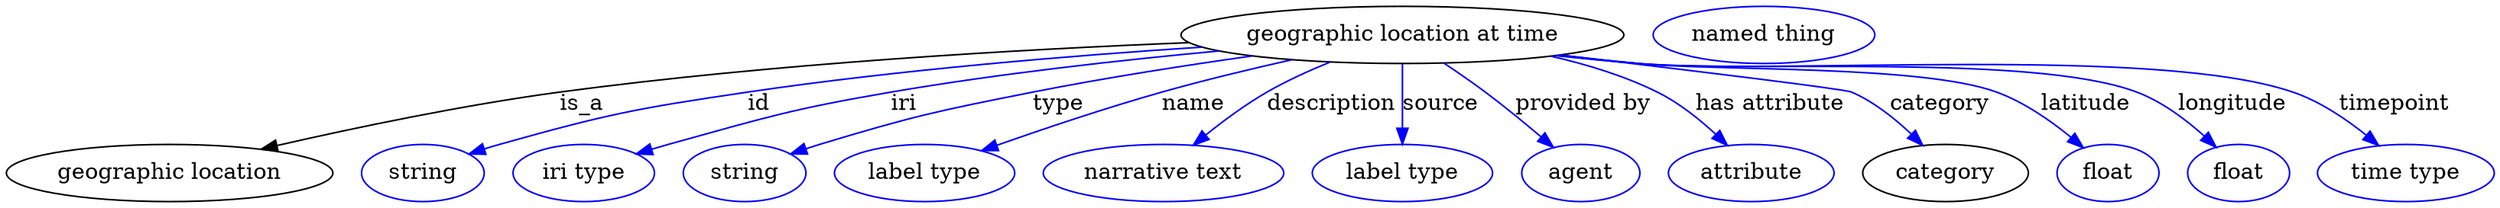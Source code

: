 digraph {
	graph [bb="0,0,1561.9,123"];
	node [label="\N"];
	"geographic location at time"	 [height=0.5,
		label="geographic location at time",
		pos="876.69,105",
		width=3.8635];
	"geographic location"	 [height=0.5,
		pos="102.69,18",
		width=2.8525];
	"geographic location at time" -> "geographic location"	 [label=is_a,
		lp="362.69,61.5",
		pos="e,162.45,32.772 741.07,100.84 634.11,96.336 481.36,87.189 348.69,69 288.66,60.769 221.33,46.452 172.31,35.078"];
	id	 [color=blue,
		height=0.5,
		label=string,
		pos="261.69,18",
		width=1.0652];
	"geographic location at time" -> id	 [color=blue,
		label=id,
		lp="474.69,61.5",
		pos="e,290.9,29.763 749.57,97.693 668.61,92.081 561.65,82.898 467.69,69 396.73,58.503 378.59,55.986 309.69,36 306.71,35.135 303.65,34.172 \
300.59,33.153",
		style=solid];
	iri	 [color=blue,
		height=0.5,
		label="iri type",
		pos="362.69,18",
		width=1.2277];
	"geographic location at time" -> iri	 [color=blue,
		label=iri,
		lp="567.69,61.5",
		pos="e,396.24,29.731 760.68,95.018 700.48,89.033 625.88,80.358 559.69,69 495.4,57.969 479.48,53.666 416.69,36 413.15,35.005 409.5,33.919 \
405.85,32.789",
		style=solid];
	type	 [color=blue,
		height=0.5,
		label=string,
		pos="463.69,18",
		width=1.0652];
	"geographic location at time" -> type	 [color=blue,
		label=type,
		lp="655.69,61.5",
		pos="e,492.82,29.811 776.13,92.48 701.72,81.675 598.49,63.423 510.69,36 507.95,35.145 505.15,34.214 502.33,33.24",
		style=solid];
	name	 [color=blue,
		height=0.5,
		label="label type",
		pos="576.69,18",
		width=1.5707];
	"geographic location at time" -> name	 [color=blue,
		label=name,
		lp="746.69,61.5",
		pos="e,613.68,31.641 806.13,89.48 780.93,83.565 752.42,76.443 726.69,69 691.68,58.869 652.72,45.561 623.28,35.079",
		style=solid];
	description	 [color=blue,
		height=0.5,
		label="narrative text",
		pos="726.69,18",
		width=2.0943];
	"geographic location at time" -> description	 [color=blue,
		label=description,
		lp="831.69,61.5",
		pos="e,745.83,35.579 829.58,88.028 816.62,82.631 802.81,76.175 790.69,69 777.83,61.385 764.73,51.418 753.77,42.317",
		style=solid];
	source	 [color=blue,
		height=0.5,
		label="label type",
		pos="876.69,18",
		width=1.5707];
	"geographic location at time" -> source	 [color=blue,
		label=source,
		lp="901.19,61.5",
		pos="e,876.69,36.003 876.69,86.974 876.69,75.192 876.69,59.561 876.69,46.158",
		style=solid];
	"provided by"	 [color=blue,
		height=0.5,
		label=agent,
		pos="988.69,18",
		width=1.0291];
	"geographic location at time" -> "provided by"	 [color=blue,
		label="provided by",
		lp="991.19,61.5",
		pos="e,971.33,33.951 904.08,87.279 912.45,81.634 921.57,75.232 929.69,69 941.24,60.13 953.51,49.709 963.84,40.607",
		style=solid];
	"has attribute"	 [color=blue,
		height=0.5,
		label=attribute,
		pos="1095.7,18",
		width=1.4443];
	"geographic location at time" -> "has attribute"	 [color=blue,
		label="has attribute",
		lp="1106.7,61.5",
		pos="e,1080.1,35.662 972.24,91.883 994.47,86.616 1017.5,79.26 1037.7,69 1050.6,62.411 1063,52.26 1073,42.745",
		style=solid];
	category	 [height=0.5,
		pos="1217.7,18",
		width=1.4443];
	"geographic location at time" -> category	 [color=blue,
		label=category,
		lp="1213.7,61.5",
		pos="e,1202.2,35.659 978.37,92.65 1057.1,82.983 1153.5,70.869 1157.7,69 1171.4,62.925 1184.5,52.659 1194.8,42.922",
		style=solid];
	latitude	 [color=blue,
		height=0.5,
		label=float,
		pos="1319.7,18",
		width=0.88464];
	"geographic location at time" -> latitude	 [color=blue,
		label=latitude,
		lp="1305.7,61.5",
		pos="e,1303.7,33.688 976.14,92.334 992.36,90.434 1009,88.583 1024.7,87 1074.6,81.971 1202.7,86.423 1249.7,69 1266.7,62.702 1283.2,51.022 \
1295.9,40.427",
		style=solid];
	longitude	 [color=blue,
		height=0.5,
		label=float,
		pos="1401.7,18",
		width=0.88464];
	"geographic location at time" -> longitude	 [color=blue,
		label=longitude,
		lp="1397.7,61.5",
		pos="e,1387.1,34.054 974.92,92.166 991.51,90.252 1008.6,88.442 1024.7,87 1094.1,80.791 1272.6,93.878 1337.7,69 1353.4,62.982 1368.3,51.59 \
1379.8,41.098",
		style=solid];
	timepoint	 [color=blue,
		height=0.5,
		label="time type",
		pos="1506.7,18",
		width=1.5346];
	"geographic location at time" -> timepoint	 [color=blue,
		label=timepoint,
		lp="1497.7,61.5",
		pos="e,1489.1,35.138 974.1,92.068 990.95,90.142 1008.3,88.353 1024.7,87 1115.8,79.476 1349.3,98.913 1435.7,69 1452.4,63.216 1468.6,52.136 \
1481.3,41.778",
		style=solid];
	"named thing_category"	 [color=blue,
		height=0.5,
		label="named thing",
		pos="1103.7,105",
		width=1.9318];
}
